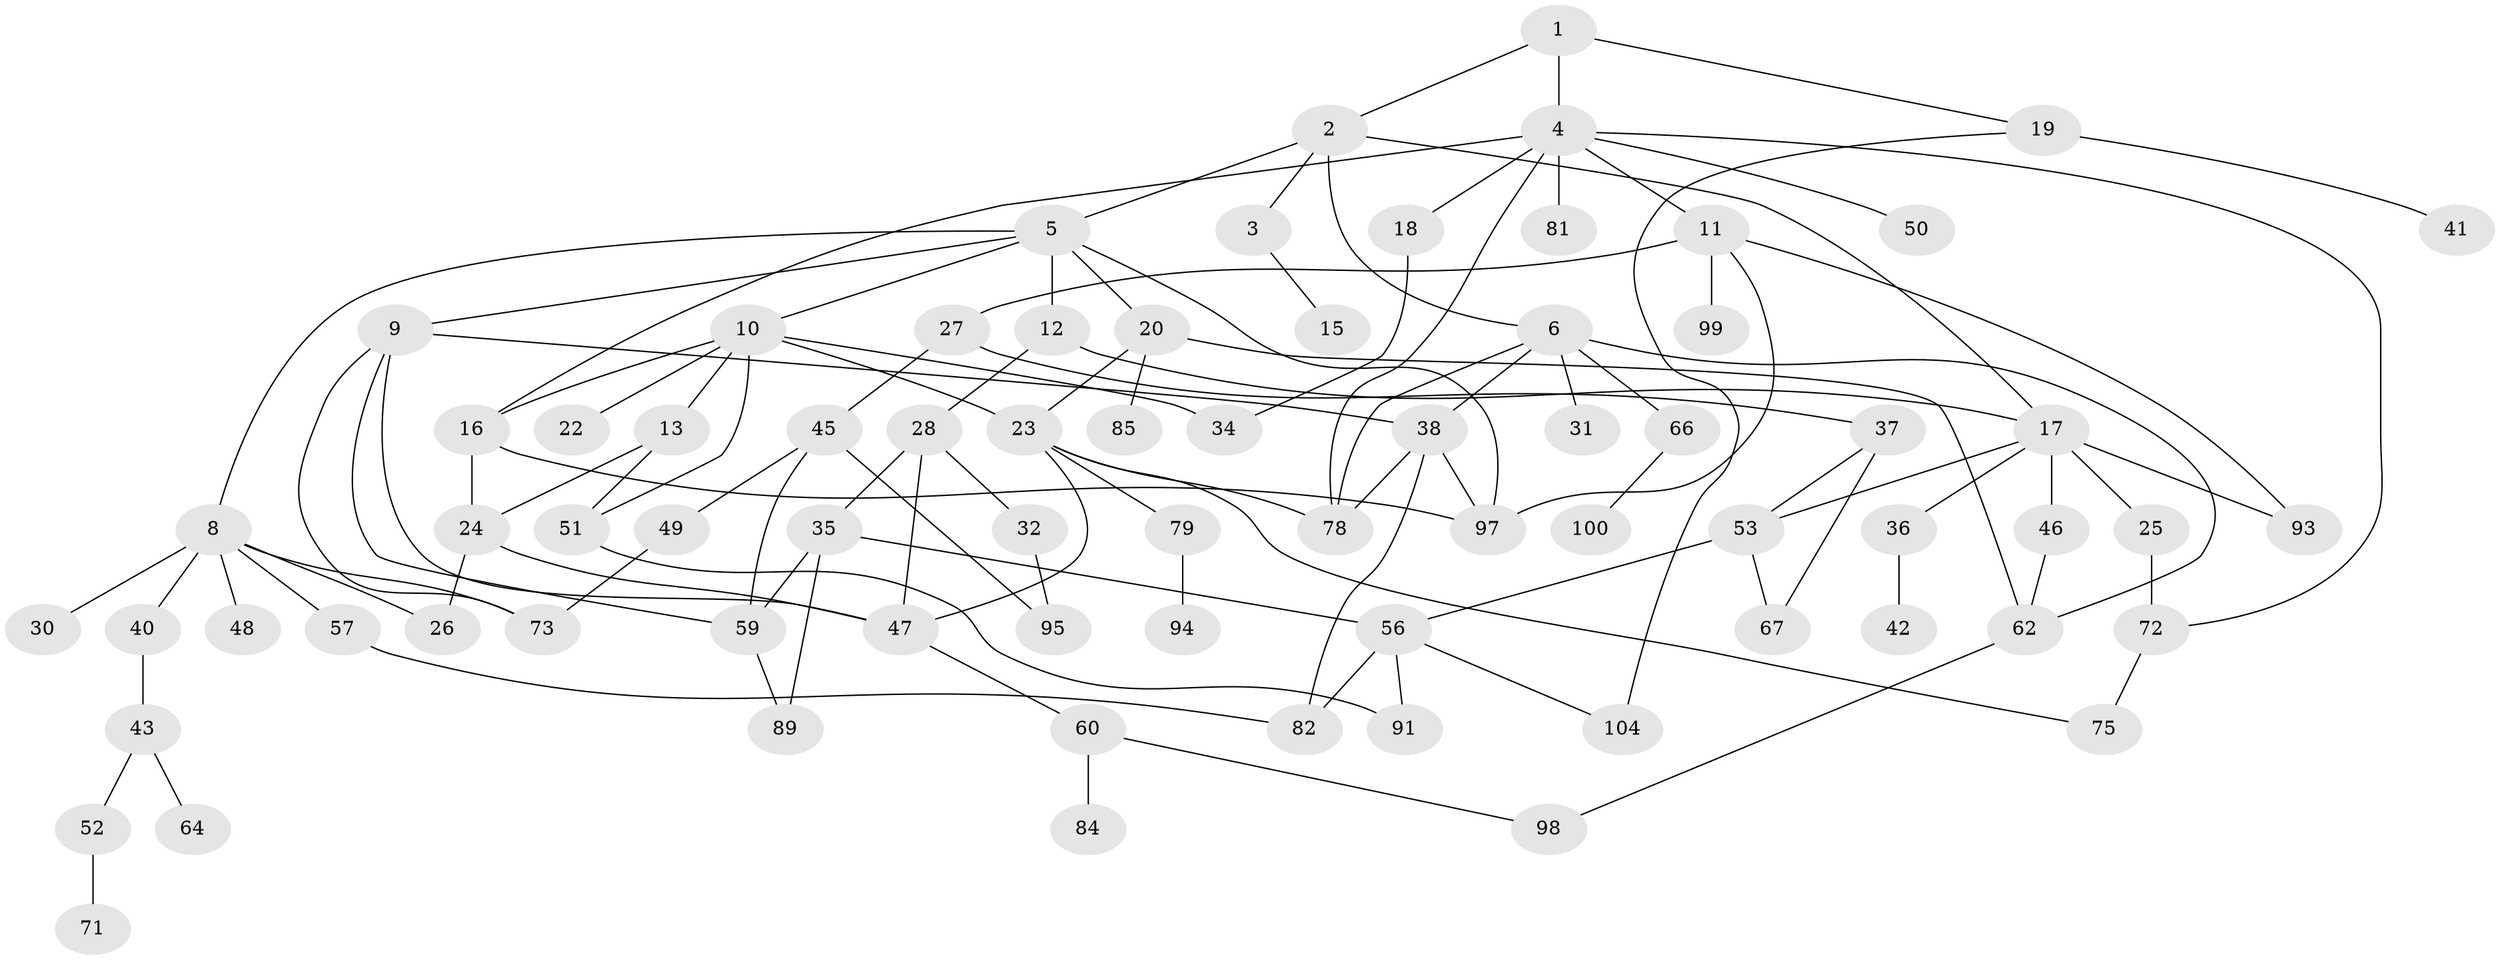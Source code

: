 // original degree distribution, {3: 0.2169811320754717, 5: 0.05660377358490566, 2: 0.3113207547169811, 7: 0.02830188679245283, 6: 0.04716981132075472, 4: 0.1320754716981132, 1: 0.20754716981132076}
// Generated by graph-tools (version 1.1) at 2025/10/02/27/25 16:10:53]
// undirected, 74 vertices, 109 edges
graph export_dot {
graph [start="1"]
  node [color=gray90,style=filled];
  1 [super="+14"];
  2;
  3;
  4 [super="+7"];
  5 [super="+54"];
  6;
  8;
  9 [super="+65"];
  10 [super="+76"];
  11;
  12;
  13;
  15;
  16 [super="+102"];
  17 [super="+21"];
  18 [super="+68"];
  19 [super="+33"];
  20;
  22;
  23 [super="+61"];
  24 [super="+29"];
  25 [super="+105"];
  26;
  27 [super="+44"];
  28;
  30;
  31;
  32 [super="+39"];
  34;
  35 [super="+96"];
  36;
  37;
  38 [super="+55"];
  40;
  41 [super="+87"];
  42;
  43 [super="+103"];
  45 [super="+63"];
  46 [super="+88"];
  47 [super="+69"];
  48;
  49 [super="+92"];
  50;
  51 [super="+58"];
  52;
  53 [super="+74"];
  56 [super="+70"];
  57;
  59 [super="+80"];
  60 [super="+77"];
  62 [super="+90"];
  64;
  66;
  67;
  71;
  72;
  73 [super="+83"];
  75;
  78 [super="+101"];
  79 [super="+86"];
  81;
  82 [super="+106"];
  84;
  85;
  89;
  91;
  93;
  94;
  95;
  97;
  98;
  99;
  100;
  104;
  1 -- 2;
  1 -- 4;
  1 -- 19;
  2 -- 3;
  2 -- 5;
  2 -- 6;
  2 -- 17;
  3 -- 15;
  4 -- 16;
  4 -- 18;
  4 -- 50;
  4 -- 81;
  4 -- 72;
  4 -- 11;
  4 -- 78;
  5 -- 8;
  5 -- 9;
  5 -- 10;
  5 -- 12;
  5 -- 20;
  5 -- 97;
  6 -- 31;
  6 -- 38;
  6 -- 66;
  6 -- 78;
  6 -- 62;
  8 -- 26;
  8 -- 30;
  8 -- 40;
  8 -- 48;
  8 -- 57;
  8 -- 73;
  9 -- 47;
  9 -- 38;
  9 -- 73;
  9 -- 59;
  10 -- 13;
  10 -- 22;
  10 -- 34;
  10 -- 16;
  10 -- 51;
  10 -- 23;
  11 -- 27 [weight=2];
  11 -- 99;
  11 -- 97;
  11 -- 93;
  12 -- 17;
  12 -- 28;
  13 -- 51 [weight=2];
  13 -- 24;
  16 -- 24;
  16 -- 97;
  17 -- 25;
  17 -- 53;
  17 -- 36;
  17 -- 93;
  17 -- 46 [weight=2];
  18 -- 34;
  19 -- 104;
  19 -- 41 [weight=2];
  20 -- 23;
  20 -- 85;
  20 -- 62;
  23 -- 47;
  23 -- 75;
  23 -- 79;
  23 -- 78;
  24 -- 26;
  24 -- 47;
  25 -- 72;
  27 -- 37;
  27 -- 45;
  28 -- 32;
  28 -- 35;
  28 -- 47;
  32 -- 95;
  35 -- 56;
  35 -- 59;
  35 -- 89;
  36 -- 42;
  37 -- 67;
  37 -- 53;
  38 -- 97;
  38 -- 78;
  38 -- 82;
  40 -- 43 [weight=2];
  43 -- 52;
  43 -- 64;
  45 -- 49;
  45 -- 59;
  45 -- 95;
  46 -- 62;
  47 -- 60;
  49 -- 73;
  51 -- 91;
  52 -- 71;
  53 -- 67;
  53 -- 56;
  56 -- 91;
  56 -- 82 [weight=2];
  56 -- 104;
  57 -- 82;
  59 -- 89;
  60 -- 84;
  60 -- 98;
  62 -- 98;
  66 -- 100;
  72 -- 75;
  79 -- 94;
}
